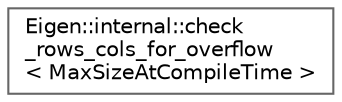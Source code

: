 digraph "类继承关系图"
{
 // LATEX_PDF_SIZE
  bgcolor="transparent";
  edge [fontname=Helvetica,fontsize=10,labelfontname=Helvetica,labelfontsize=10];
  node [fontname=Helvetica,fontsize=10,shape=box,height=0.2,width=0.4];
  rankdir="LR";
  Node0 [id="Node000000",label="Eigen::internal::check\l_rows_cols_for_overflow\l\< MaxSizeAtCompileTime \>",height=0.2,width=0.4,color="grey40", fillcolor="white", style="filled",URL="$struct_eigen_1_1internal_1_1check__rows__cols__for__overflow.html",tooltip=" "];
}
